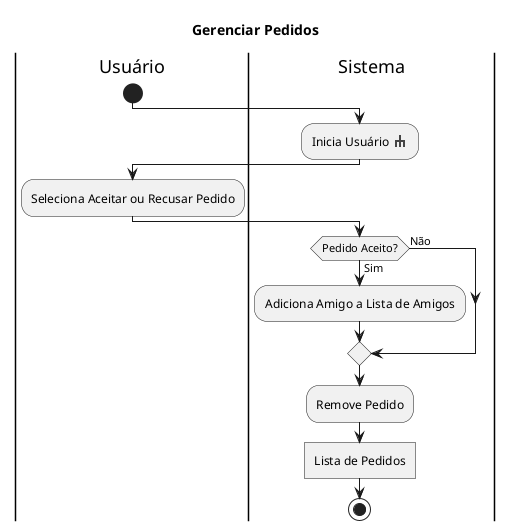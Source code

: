 @startuml

sprite $rake [16x16/8] {
0000000000000000
0000000jj0000000
0000000jj0000000
0005555jj5555000
000jjeejjeejj000
000jj00jj00jj000
000jj00jj00jj000
0000000000000000
}

title Gerenciar Pedidos

|Usuário|
start
|Sistema|
:Inicia Usuário <$rake>;
|Usuário|
:Seleciona Aceitar ou Recusar Pedido;
|Sistema|
if(Pedido Aceito?) then (Sim)
    :Adiciona Amigo a Lista de Amigos;
else (Não)
endif
:Remove Pedido;
:Lista de Pedidos]
stop

@enduml
